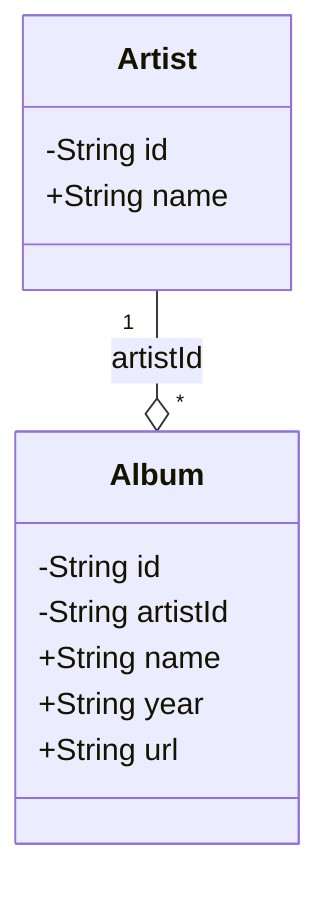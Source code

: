 classDiagram
    Artist "1" --o "*" Album : artistId

    class Artist{
        -String id
        +String name
    }
    class Album{ 
        -String id
        -String artistId
        +String name
        +String year
        +String url
    }
